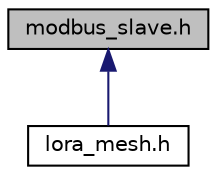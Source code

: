 digraph "modbus_slave.h"
{
 // LATEX_PDF_SIZE
  edge [fontname="Helvetica",fontsize="10",labelfontname="Helvetica",labelfontsize="10"];
  node [fontname="Helvetica",fontsize="10",shape=record];
  Node1 [label="modbus_slave.h",height=0.2,width=0.4,color="black", fillcolor="grey75", style="filled", fontcolor="black",tooltip="Library to handle the modbus slave functions."];
  Node1 -> Node2 [dir="back",color="midnightblue",fontsize="10",style="solid",fontname="Helvetica"];
  Node2 [label="lora_mesh.h",height=0.2,width=0.4,color="black", fillcolor="white", style="filled",URL="$lora__mesh_8h.html",tooltip="File for function that handle specific applications functions to LoRa."];
}
